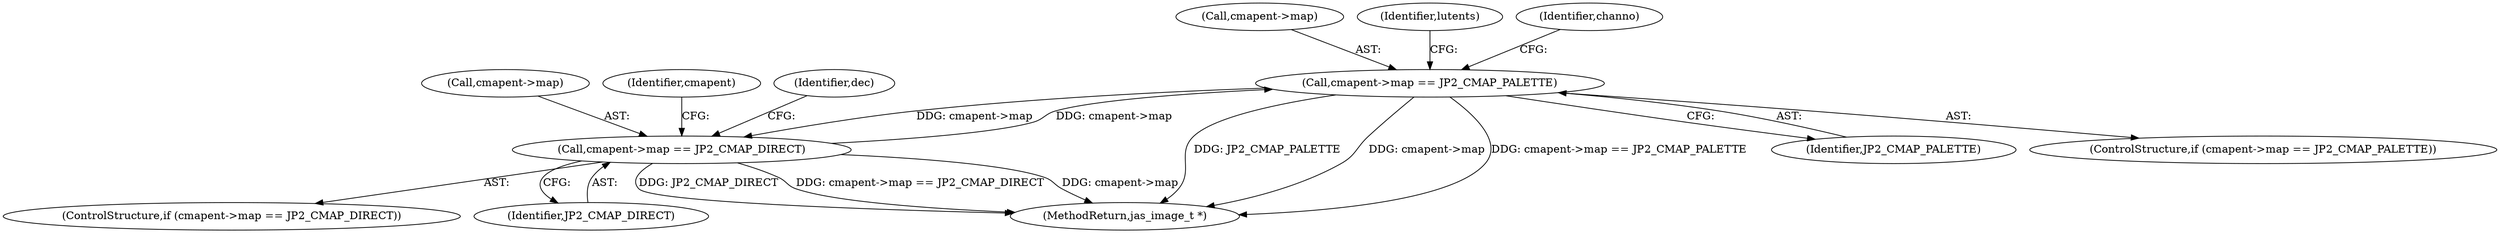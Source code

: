 digraph "0_jasper_e24bdc716c3327b067c551bc6cfb97fd2370358d_0@pointer" {
"1000922" [label="(Call,cmapent->map == JP2_CMAP_PALETTE)"];
"1000907" [label="(Call,cmapent->map == JP2_CMAP_DIRECT)"];
"1000922" [label="(Call,cmapent->map == JP2_CMAP_PALETTE)"];
"1000921" [label="(ControlStructure,if (cmapent->map == JP2_CMAP_PALETTE))"];
"1001265" [label="(MethodReturn,jas_image_t *)"];
"1000923" [label="(Call,cmapent->map)"];
"1000908" [label="(Call,cmapent->map)"];
"1000924" [label="(Identifier,cmapent)"];
"1000926" [label="(Identifier,JP2_CMAP_PALETTE)"];
"1000929" [label="(Identifier,lutents)"];
"1000907" [label="(Call,cmapent->map == JP2_CMAP_DIRECT)"];
"1000922" [label="(Call,cmapent->map == JP2_CMAP_PALETTE)"];
"1000906" [label="(ControlStructure,if (cmapent->map == JP2_CMAP_DIRECT))"];
"1000911" [label="(Identifier,JP2_CMAP_DIRECT)"];
"1000896" [label="(Identifier,channo)"];
"1000916" [label="(Identifier,dec)"];
"1000922" -> "1000921"  [label="AST: "];
"1000922" -> "1000926"  [label="CFG: "];
"1000923" -> "1000922"  [label="AST: "];
"1000926" -> "1000922"  [label="AST: "];
"1000929" -> "1000922"  [label="CFG: "];
"1000896" -> "1000922"  [label="CFG: "];
"1000922" -> "1001265"  [label="DDG: JP2_CMAP_PALETTE"];
"1000922" -> "1001265"  [label="DDG: cmapent->map"];
"1000922" -> "1001265"  [label="DDG: cmapent->map == JP2_CMAP_PALETTE"];
"1000922" -> "1000907"  [label="DDG: cmapent->map"];
"1000907" -> "1000922"  [label="DDG: cmapent->map"];
"1000907" -> "1000906"  [label="AST: "];
"1000907" -> "1000911"  [label="CFG: "];
"1000908" -> "1000907"  [label="AST: "];
"1000911" -> "1000907"  [label="AST: "];
"1000916" -> "1000907"  [label="CFG: "];
"1000924" -> "1000907"  [label="CFG: "];
"1000907" -> "1001265"  [label="DDG: JP2_CMAP_DIRECT"];
"1000907" -> "1001265"  [label="DDG: cmapent->map == JP2_CMAP_DIRECT"];
"1000907" -> "1001265"  [label="DDG: cmapent->map"];
}

